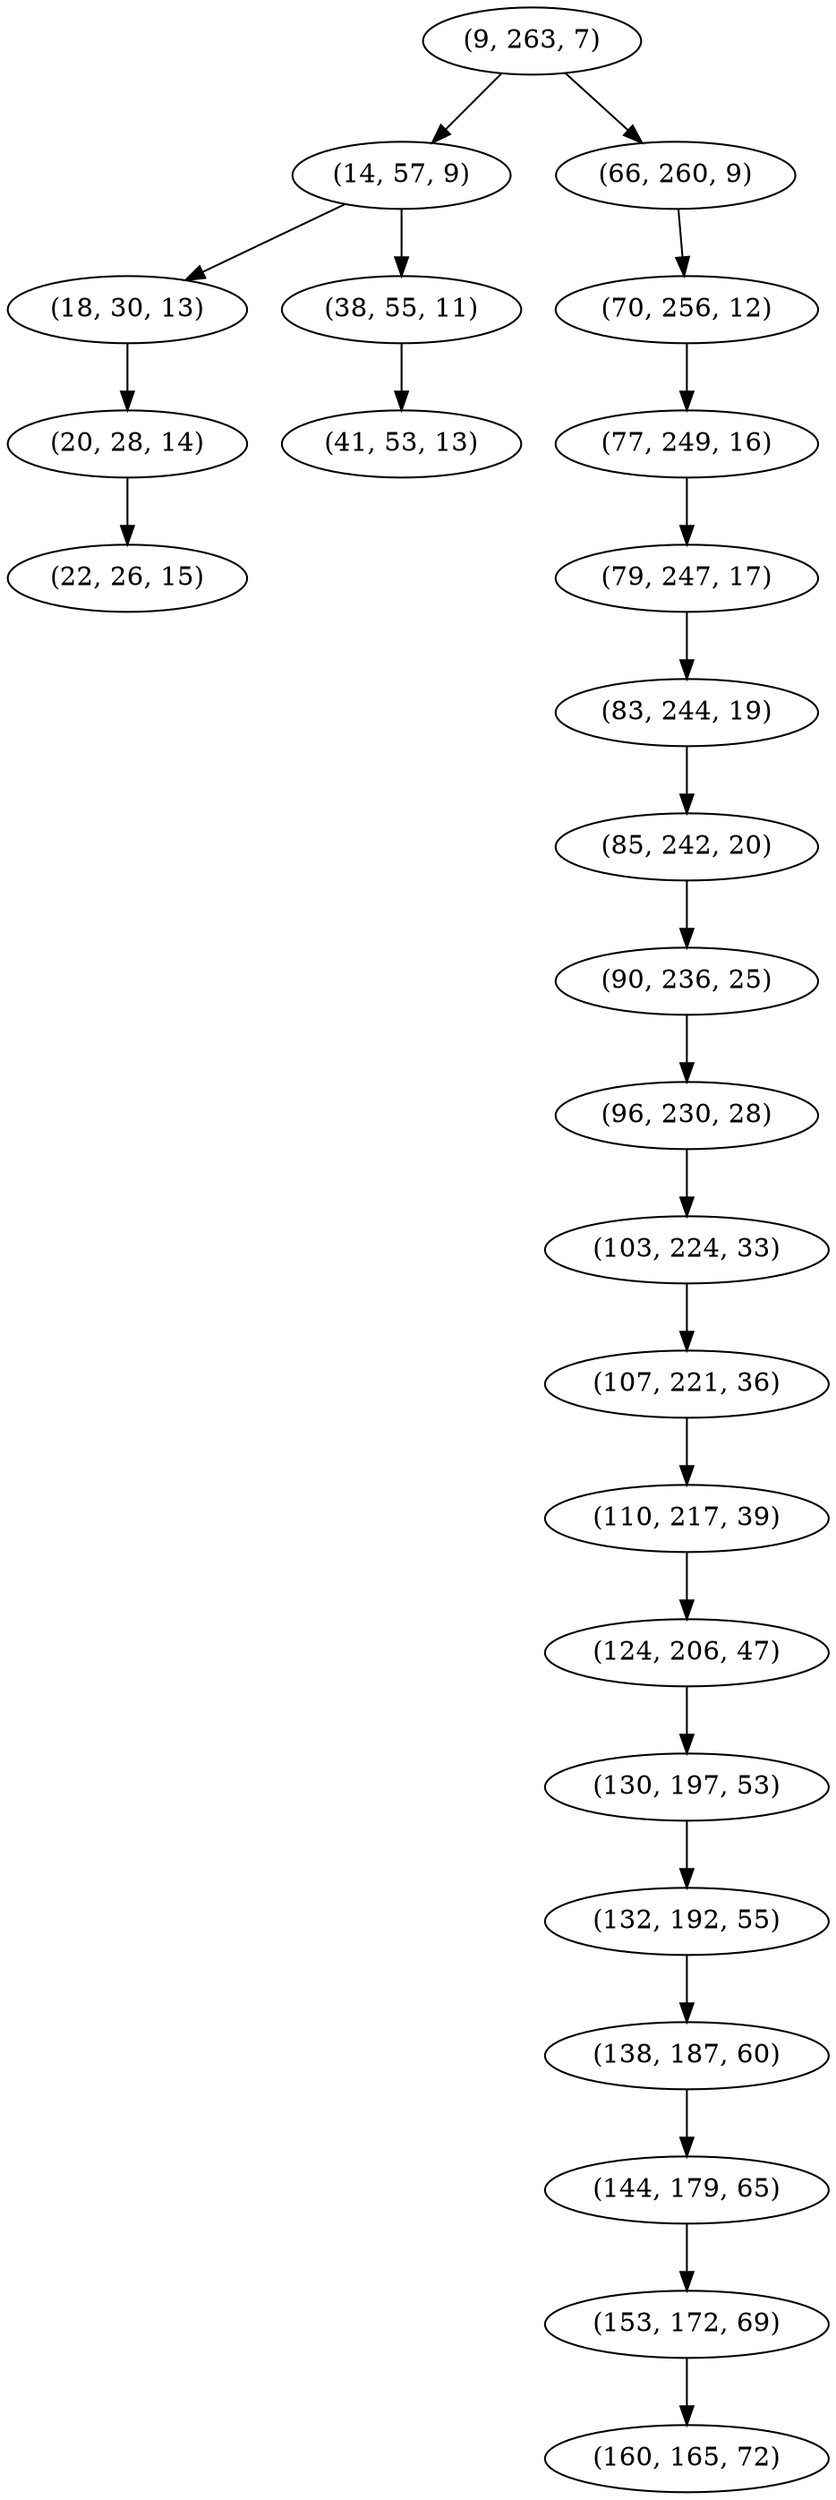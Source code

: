 digraph tree {
    "(9, 263, 7)";
    "(14, 57, 9)";
    "(18, 30, 13)";
    "(20, 28, 14)";
    "(22, 26, 15)";
    "(38, 55, 11)";
    "(41, 53, 13)";
    "(66, 260, 9)";
    "(70, 256, 12)";
    "(77, 249, 16)";
    "(79, 247, 17)";
    "(83, 244, 19)";
    "(85, 242, 20)";
    "(90, 236, 25)";
    "(96, 230, 28)";
    "(103, 224, 33)";
    "(107, 221, 36)";
    "(110, 217, 39)";
    "(124, 206, 47)";
    "(130, 197, 53)";
    "(132, 192, 55)";
    "(138, 187, 60)";
    "(144, 179, 65)";
    "(153, 172, 69)";
    "(160, 165, 72)";
    "(9, 263, 7)" -> "(14, 57, 9)";
    "(9, 263, 7)" -> "(66, 260, 9)";
    "(14, 57, 9)" -> "(18, 30, 13)";
    "(14, 57, 9)" -> "(38, 55, 11)";
    "(18, 30, 13)" -> "(20, 28, 14)";
    "(20, 28, 14)" -> "(22, 26, 15)";
    "(38, 55, 11)" -> "(41, 53, 13)";
    "(66, 260, 9)" -> "(70, 256, 12)";
    "(70, 256, 12)" -> "(77, 249, 16)";
    "(77, 249, 16)" -> "(79, 247, 17)";
    "(79, 247, 17)" -> "(83, 244, 19)";
    "(83, 244, 19)" -> "(85, 242, 20)";
    "(85, 242, 20)" -> "(90, 236, 25)";
    "(90, 236, 25)" -> "(96, 230, 28)";
    "(96, 230, 28)" -> "(103, 224, 33)";
    "(103, 224, 33)" -> "(107, 221, 36)";
    "(107, 221, 36)" -> "(110, 217, 39)";
    "(110, 217, 39)" -> "(124, 206, 47)";
    "(124, 206, 47)" -> "(130, 197, 53)";
    "(130, 197, 53)" -> "(132, 192, 55)";
    "(132, 192, 55)" -> "(138, 187, 60)";
    "(138, 187, 60)" -> "(144, 179, 65)";
    "(144, 179, 65)" -> "(153, 172, 69)";
    "(153, 172, 69)" -> "(160, 165, 72)";
}
